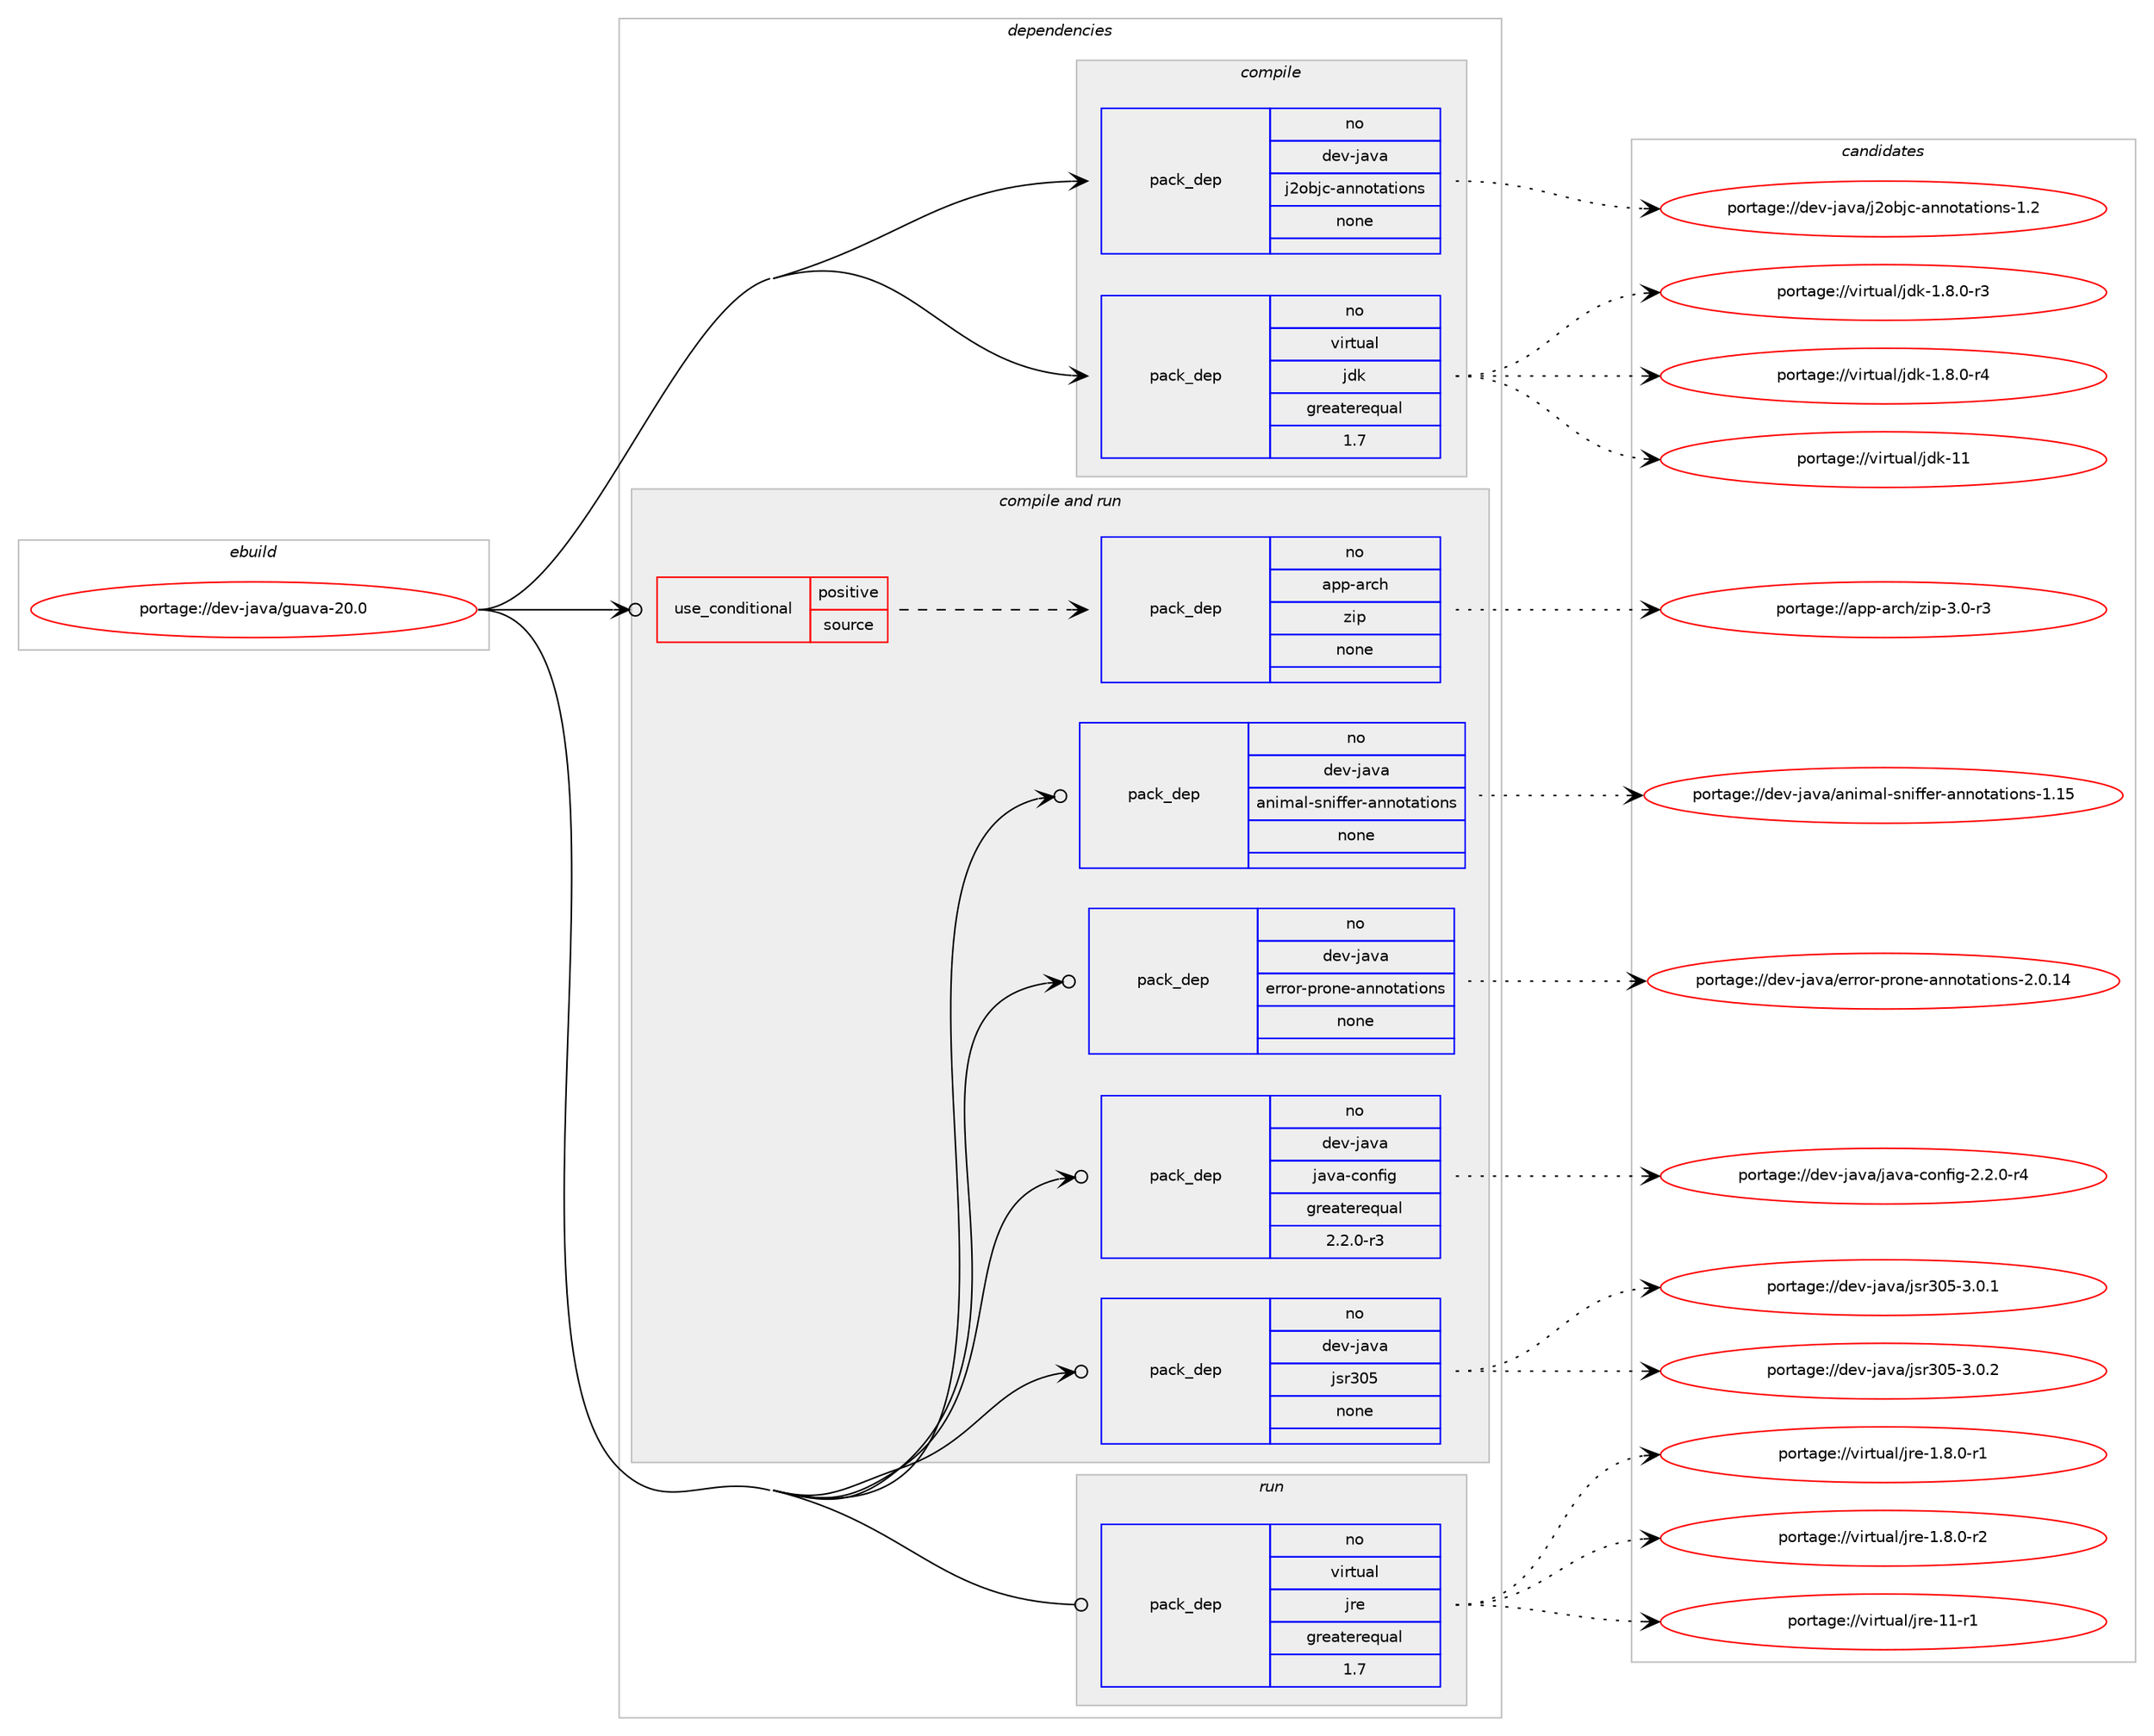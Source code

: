 digraph prolog {

# *************
# Graph options
# *************

newrank=true;
concentrate=true;
compound=true;
graph [rankdir=LR,fontname=Helvetica,fontsize=10,ranksep=1.5];#, ranksep=2.5, nodesep=0.2];
edge  [arrowhead=vee];
node  [fontname=Helvetica,fontsize=10];

# **********
# The ebuild
# **********

subgraph cluster_leftcol {
color=gray;
rank=same;
label=<<i>ebuild</i>>;
id [label="portage://dev-java/guava-20.0", color=red, width=4, href="../dev-java/guava-20.0.svg"];
}

# ****************
# The dependencies
# ****************

subgraph cluster_midcol {
color=gray;
label=<<i>dependencies</i>>;
subgraph cluster_compile {
fillcolor="#eeeeee";
style=filled;
label=<<i>compile</i>>;
subgraph pack67160 {
dependency88152 [label=<<TABLE BORDER="0" CELLBORDER="1" CELLSPACING="0" CELLPADDING="4" WIDTH="220"><TR><TD ROWSPAN="6" CELLPADDING="30">pack_dep</TD></TR><TR><TD WIDTH="110">no</TD></TR><TR><TD>dev-java</TD></TR><TR><TD>j2objc-annotations</TD></TR><TR><TD>none</TD></TR><TR><TD></TD></TR></TABLE>>, shape=none, color=blue];
}
id:e -> dependency88152:w [weight=20,style="solid",arrowhead="vee"];
subgraph pack67161 {
dependency88153 [label=<<TABLE BORDER="0" CELLBORDER="1" CELLSPACING="0" CELLPADDING="4" WIDTH="220"><TR><TD ROWSPAN="6" CELLPADDING="30">pack_dep</TD></TR><TR><TD WIDTH="110">no</TD></TR><TR><TD>virtual</TD></TR><TR><TD>jdk</TD></TR><TR><TD>greaterequal</TD></TR><TR><TD>1.7</TD></TR></TABLE>>, shape=none, color=blue];
}
id:e -> dependency88153:w [weight=20,style="solid",arrowhead="vee"];
}
subgraph cluster_compileandrun {
fillcolor="#eeeeee";
style=filled;
label=<<i>compile and run</i>>;
subgraph cond18281 {
dependency88154 [label=<<TABLE BORDER="0" CELLBORDER="1" CELLSPACING="0" CELLPADDING="4"><TR><TD ROWSPAN="3" CELLPADDING="10">use_conditional</TD></TR><TR><TD>positive</TD></TR><TR><TD>source</TD></TR></TABLE>>, shape=none, color=red];
subgraph pack67162 {
dependency88155 [label=<<TABLE BORDER="0" CELLBORDER="1" CELLSPACING="0" CELLPADDING="4" WIDTH="220"><TR><TD ROWSPAN="6" CELLPADDING="30">pack_dep</TD></TR><TR><TD WIDTH="110">no</TD></TR><TR><TD>app-arch</TD></TR><TR><TD>zip</TD></TR><TR><TD>none</TD></TR><TR><TD></TD></TR></TABLE>>, shape=none, color=blue];
}
dependency88154:e -> dependency88155:w [weight=20,style="dashed",arrowhead="vee"];
}
id:e -> dependency88154:w [weight=20,style="solid",arrowhead="odotvee"];
subgraph pack67163 {
dependency88156 [label=<<TABLE BORDER="0" CELLBORDER="1" CELLSPACING="0" CELLPADDING="4" WIDTH="220"><TR><TD ROWSPAN="6" CELLPADDING="30">pack_dep</TD></TR><TR><TD WIDTH="110">no</TD></TR><TR><TD>dev-java</TD></TR><TR><TD>animal-sniffer-annotations</TD></TR><TR><TD>none</TD></TR><TR><TD></TD></TR></TABLE>>, shape=none, color=blue];
}
id:e -> dependency88156:w [weight=20,style="solid",arrowhead="odotvee"];
subgraph pack67164 {
dependency88157 [label=<<TABLE BORDER="0" CELLBORDER="1" CELLSPACING="0" CELLPADDING="4" WIDTH="220"><TR><TD ROWSPAN="6" CELLPADDING="30">pack_dep</TD></TR><TR><TD WIDTH="110">no</TD></TR><TR><TD>dev-java</TD></TR><TR><TD>error-prone-annotations</TD></TR><TR><TD>none</TD></TR><TR><TD></TD></TR></TABLE>>, shape=none, color=blue];
}
id:e -> dependency88157:w [weight=20,style="solid",arrowhead="odotvee"];
subgraph pack67165 {
dependency88158 [label=<<TABLE BORDER="0" CELLBORDER="1" CELLSPACING="0" CELLPADDING="4" WIDTH="220"><TR><TD ROWSPAN="6" CELLPADDING="30">pack_dep</TD></TR><TR><TD WIDTH="110">no</TD></TR><TR><TD>dev-java</TD></TR><TR><TD>java-config</TD></TR><TR><TD>greaterequal</TD></TR><TR><TD>2.2.0-r3</TD></TR></TABLE>>, shape=none, color=blue];
}
id:e -> dependency88158:w [weight=20,style="solid",arrowhead="odotvee"];
subgraph pack67166 {
dependency88159 [label=<<TABLE BORDER="0" CELLBORDER="1" CELLSPACING="0" CELLPADDING="4" WIDTH="220"><TR><TD ROWSPAN="6" CELLPADDING="30">pack_dep</TD></TR><TR><TD WIDTH="110">no</TD></TR><TR><TD>dev-java</TD></TR><TR><TD>jsr305</TD></TR><TR><TD>none</TD></TR><TR><TD></TD></TR></TABLE>>, shape=none, color=blue];
}
id:e -> dependency88159:w [weight=20,style="solid",arrowhead="odotvee"];
}
subgraph cluster_run {
fillcolor="#eeeeee";
style=filled;
label=<<i>run</i>>;
subgraph pack67167 {
dependency88160 [label=<<TABLE BORDER="0" CELLBORDER="1" CELLSPACING="0" CELLPADDING="4" WIDTH="220"><TR><TD ROWSPAN="6" CELLPADDING="30">pack_dep</TD></TR><TR><TD WIDTH="110">no</TD></TR><TR><TD>virtual</TD></TR><TR><TD>jre</TD></TR><TR><TD>greaterequal</TD></TR><TR><TD>1.7</TD></TR></TABLE>>, shape=none, color=blue];
}
id:e -> dependency88160:w [weight=20,style="solid",arrowhead="odot"];
}
}

# **************
# The candidates
# **************

subgraph cluster_choices {
rank=same;
color=gray;
label=<<i>candidates</i>>;

subgraph choice67160 {
color=black;
nodesep=1;
choiceportage1001011184510697118974710650111981069945971101101111169711610511111011545494650 [label="portage://dev-java/j2objc-annotations-1.2", color=red, width=4,href="../dev-java/j2objc-annotations-1.2.svg"];
dependency88152:e -> choiceportage1001011184510697118974710650111981069945971101101111169711610511111011545494650:w [style=dotted,weight="100"];
}
subgraph choice67161 {
color=black;
nodesep=1;
choiceportage11810511411611797108471061001074549465646484511451 [label="portage://virtual/jdk-1.8.0-r3", color=red, width=4,href="../virtual/jdk-1.8.0-r3.svg"];
choiceportage11810511411611797108471061001074549465646484511452 [label="portage://virtual/jdk-1.8.0-r4", color=red, width=4,href="../virtual/jdk-1.8.0-r4.svg"];
choiceportage1181051141161179710847106100107454949 [label="portage://virtual/jdk-11", color=red, width=4,href="../virtual/jdk-11.svg"];
dependency88153:e -> choiceportage11810511411611797108471061001074549465646484511451:w [style=dotted,weight="100"];
dependency88153:e -> choiceportage11810511411611797108471061001074549465646484511452:w [style=dotted,weight="100"];
dependency88153:e -> choiceportage1181051141161179710847106100107454949:w [style=dotted,weight="100"];
}
subgraph choice67162 {
color=black;
nodesep=1;
choiceportage9711211245971149910447122105112455146484511451 [label="portage://app-arch/zip-3.0-r3", color=red, width=4,href="../app-arch/zip-3.0-r3.svg"];
dependency88155:e -> choiceportage9711211245971149910447122105112455146484511451:w [style=dotted,weight="100"];
}
subgraph choice67163 {
color=black;
nodesep=1;
choiceportage100101118451069711897479711010510997108451151101051021021011144597110110111116971161051111101154549464953 [label="portage://dev-java/animal-sniffer-annotations-1.15", color=red, width=4,href="../dev-java/animal-sniffer-annotations-1.15.svg"];
dependency88156:e -> choiceportage100101118451069711897479711010510997108451151101051021021011144597110110111116971161051111101154549464953:w [style=dotted,weight="100"];
}
subgraph choice67164 {
color=black;
nodesep=1;
choiceportage100101118451069711897471011141141111144511211411111010145971101101111169711610511111011545504648464952 [label="portage://dev-java/error-prone-annotations-2.0.14", color=red, width=4,href="../dev-java/error-prone-annotations-2.0.14.svg"];
dependency88157:e -> choiceportage100101118451069711897471011141141111144511211411111010145971101101111169711610511111011545504648464952:w [style=dotted,weight="100"];
}
subgraph choice67165 {
color=black;
nodesep=1;
choiceportage10010111845106971189747106971189745991111101021051034550465046484511452 [label="portage://dev-java/java-config-2.2.0-r4", color=red, width=4,href="../dev-java/java-config-2.2.0-r4.svg"];
dependency88158:e -> choiceportage10010111845106971189747106971189745991111101021051034550465046484511452:w [style=dotted,weight="100"];
}
subgraph choice67166 {
color=black;
nodesep=1;
choiceportage10010111845106971189747106115114514853455146484649 [label="portage://dev-java/jsr305-3.0.1", color=red, width=4,href="../dev-java/jsr305-3.0.1.svg"];
choiceportage10010111845106971189747106115114514853455146484650 [label="portage://dev-java/jsr305-3.0.2", color=red, width=4,href="../dev-java/jsr305-3.0.2.svg"];
dependency88159:e -> choiceportage10010111845106971189747106115114514853455146484649:w [style=dotted,weight="100"];
dependency88159:e -> choiceportage10010111845106971189747106115114514853455146484650:w [style=dotted,weight="100"];
}
subgraph choice67167 {
color=black;
nodesep=1;
choiceportage11810511411611797108471061141014549465646484511449 [label="portage://virtual/jre-1.8.0-r1", color=red, width=4,href="../virtual/jre-1.8.0-r1.svg"];
choiceportage11810511411611797108471061141014549465646484511450 [label="portage://virtual/jre-1.8.0-r2", color=red, width=4,href="../virtual/jre-1.8.0-r2.svg"];
choiceportage11810511411611797108471061141014549494511449 [label="portage://virtual/jre-11-r1", color=red, width=4,href="../virtual/jre-11-r1.svg"];
dependency88160:e -> choiceportage11810511411611797108471061141014549465646484511449:w [style=dotted,weight="100"];
dependency88160:e -> choiceportage11810511411611797108471061141014549465646484511450:w [style=dotted,weight="100"];
dependency88160:e -> choiceportage11810511411611797108471061141014549494511449:w [style=dotted,weight="100"];
}
}

}
